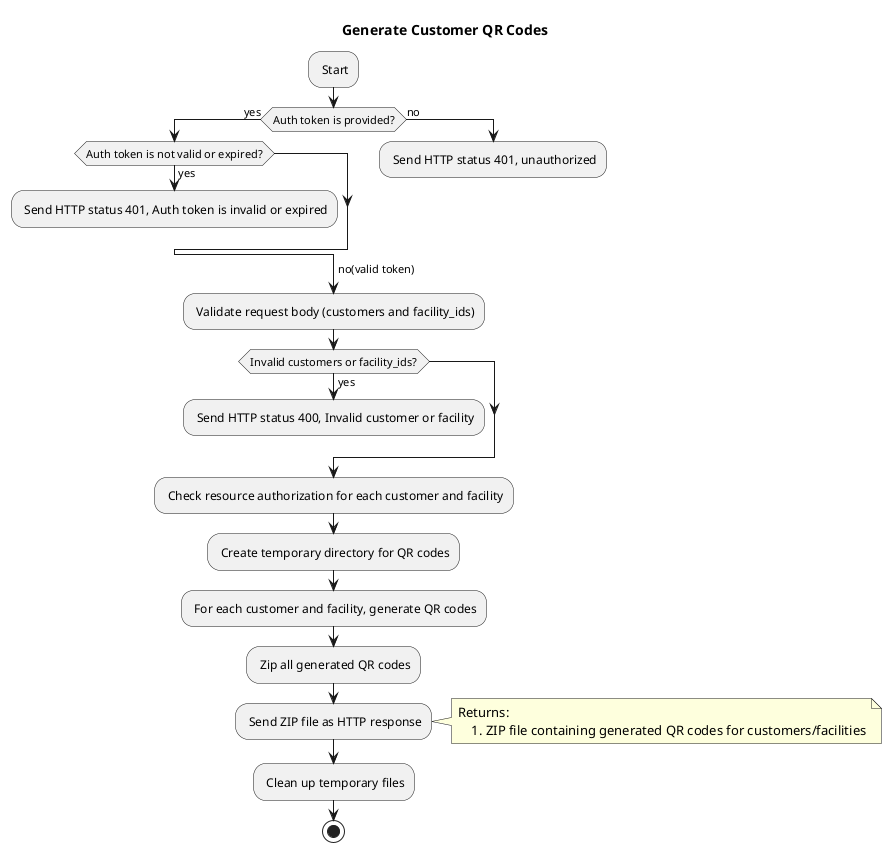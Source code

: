 @startuml Generate Customer QR Codes
title Generate Customer QR Codes

: Start;
if (Auth token is provided?) then (yes)
    if (Auth token is not valid or expired?) then (yes)
        : Send HTTP status 401, Auth token is invalid or expired;
        kill
    endif
else (no)
    : Send HTTP status 401, unauthorized;
    kill
endif
->no(valid token);
: Validate request body (customers and facility_ids);
if (Invalid customers or facility_ids?) then (yes)
    : Send HTTP status 400, Invalid customer or facility;
    kill
endif
: Check resource authorization for each customer and facility;
: Create temporary directory for QR codes;
: For each customer and facility, generate QR codes;
: Zip all generated QR codes;
: Send ZIP file as HTTP response;
note right
    Returns:
        1. ZIP file containing generated QR codes for customers/facilities
end note
: Clean up temporary files;
stop
@enduml
